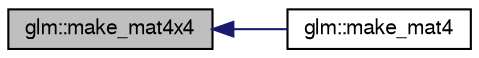 digraph G
{
  bgcolor="transparent";
  edge [fontname="FreeSans",fontsize=10,labelfontname="FreeSans",labelfontsize=10];
  node [fontname="FreeSans",fontsize=10,shape=record];
  rankdir=LR;
  Node1 [label="glm::make_mat4x4",height=0.2,width=0.4,color="black", fillcolor="grey75", style="filled" fontcolor="black"];
  Node1 -> Node2 [dir=back,color="midnightblue",fontsize=10,style="solid"];
  Node2 [label="glm::make_mat4",height=0.2,width=0.4,color="black",URL="$group__gtc__type__ptr.html#g082261bc3bf4a6d320d6beaebcbaf1db"];
}
